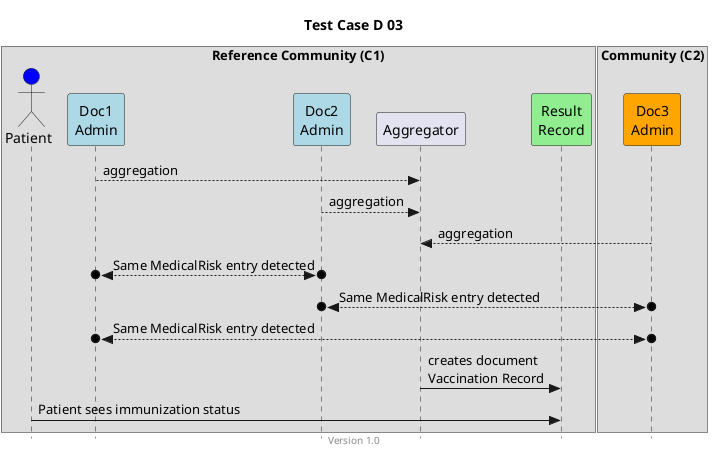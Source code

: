 @startuml
title Test Case D 03
footer Version 1.0
skinparam responseMessageBelowArrow true
skinparam style strictuml
scale max 800 width

box "Reference Community (C1)"
actor "Patient" as PAT #blue
participant "Doc1\nAdmin" as Doc1 #lightblue
participant "Doc2\nAdmin" as Doc2 #lightblue
participant Aggregator as AGG
participant "Result\nRecord" as RES #lightgreen
end box

box "Community (C2)"
participant "Doc3\nAdmin" as Doc3 #orange
end box

Doc1 --> AGG: aggregation
Doc2 --> AGG: aggregation
Doc3 --> AGG: aggregation

Doc1 o<-->o Doc2: Same MedicalRisk entry detected
Doc2 o<-->o Doc3: Same MedicalRisk entry detected
Doc1 o<-->o Doc3: Same MedicalRisk entry detected

AGG -> RES: creates document\nVaccination Record 
PAT -> RES: Patient sees immunization status


@enduml
